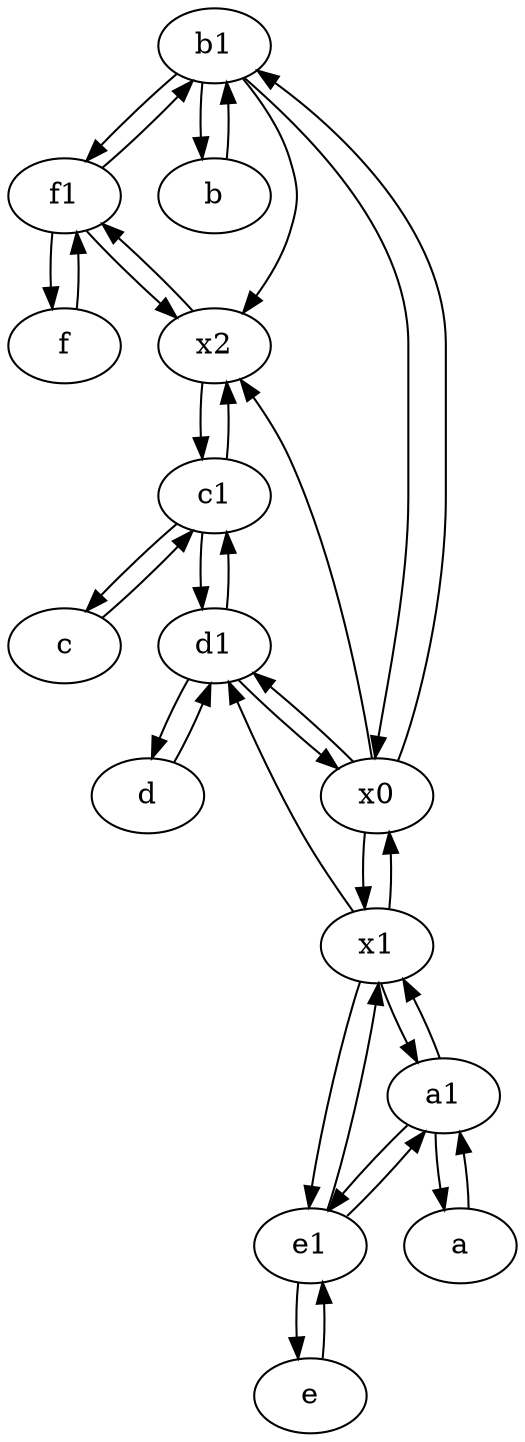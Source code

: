 digraph  {
	b1 [pos="45,20!"];
	d [pos="20,30!"];
	x1;
	c1 [pos="30,15!"];
	c [pos="20,10!"];
	f1;
	d1 [pos="25,30!"];
	a [pos="40,10!"];
	b [pos="50,20!"];
	e [pos="30,50!"];
	x2;
	e1 [pos="25,45!"];
	x0;
	a1 [pos="40,15!"];
	f [pos="15,45!"];
	x0 -> d1;
	x1 -> e1;
	f -> f1;
	x0 -> b1;
	e1 -> x1;
	d1 -> d;
	f1 -> b1;
	b -> b1;
	x2 -> f1;
	a1 -> e1;
	d1 -> c1;
	x1 -> x0;
	a1 -> x1;
	c -> c1;
	x2 -> c1;
	x0 -> x2;
	c1 -> c;
	x1 -> a1;
	d -> d1;
	d1 -> x0;
	e1 -> a1;
	a1 -> a;
	b1 -> b;
	b1 -> x0;
	x1 -> d1;
	e1 -> e;
	c1 -> d1;
	b1 -> x2;
	e -> e1;
	f1 -> f;
	f1 -> x2;
	x0 -> x1;
	b1 -> f1;
	a -> a1;
	c1 -> x2;

	}
